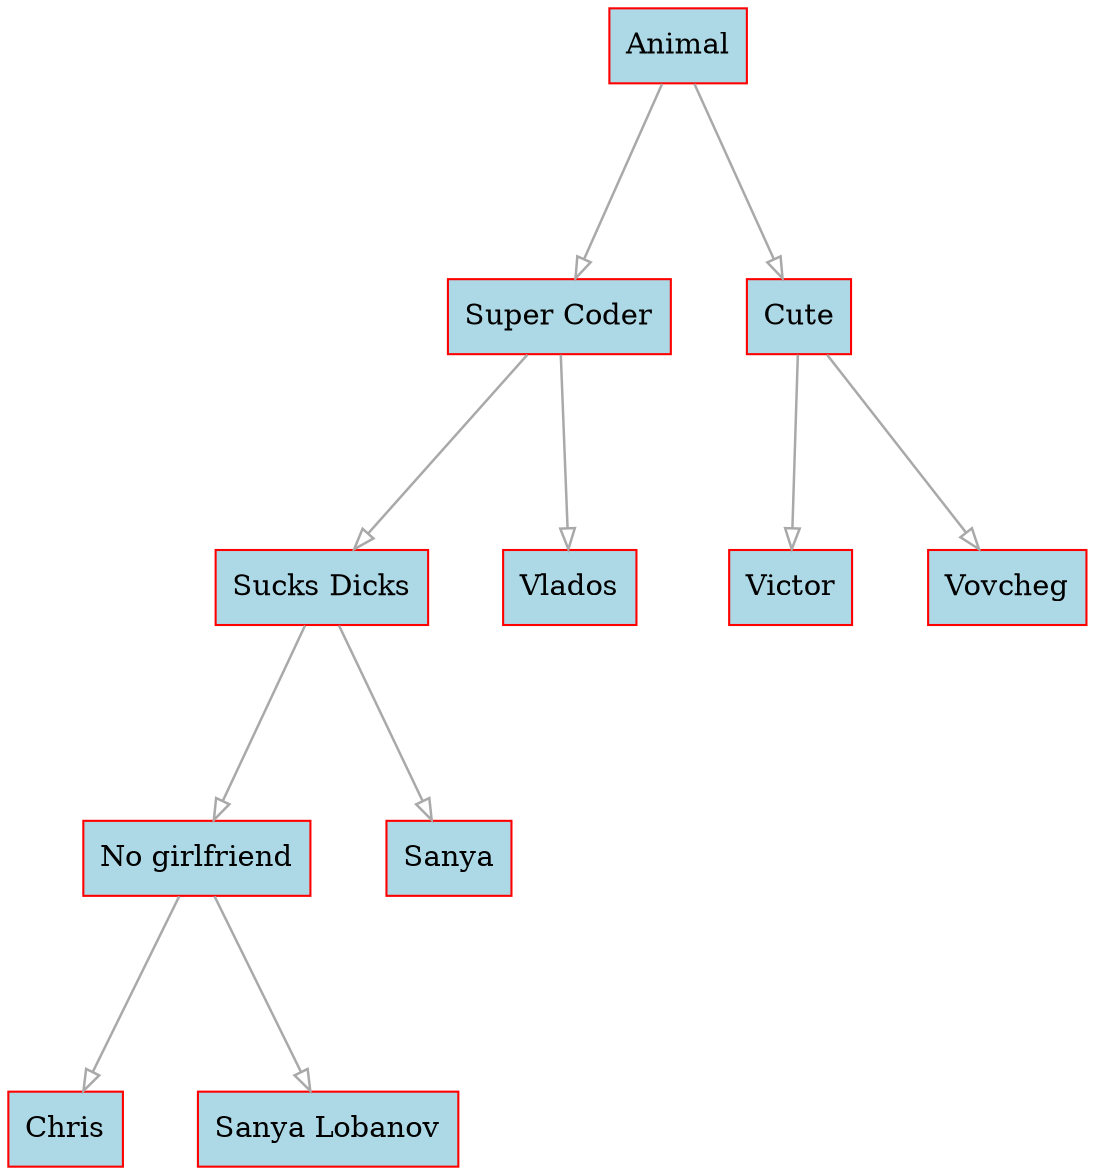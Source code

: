 
    digraph g {
        dpi      = 200;
        fontname = "Comic Sans MS";
        fontsize = 20;
        rankdir   =  TB;
        edge [color = darkgrey, arrowhead = onormal, arrowsize = 1, penwidth = 1.2]
        graph[fillcolor = lightgreen, ranksep = 1.3, nodesep = 0.5,
        style = "rounded, filled",color = green, penwidth = 2]

    Node000002aee3e63940[shape=rectangle, color="red", width=0.2, style="filled",fillcolor="lightblue", label="Animal"] 
 
Node000002aee3e63970[shape=rectangle, color="red", width=0.2, style="filled",fillcolor="lightblue", label="Super Coder"] 
 
Node000002aee3e63f80[shape=rectangle, color="red", width=0.2, style="filled",fillcolor="lightblue", label="Sucks Dicks"] 
 
Node000002aee26a7c50[shape=rectangle, color="red", width=0.2, style="filled",fillcolor="lightblue", label="No girlfriend"] 
 
Node000002aee26a7cf0[shape=rectangle, color="red", width=0.2, style="filled",fillcolor="lightblue", label="Chris"] 
 
Node000002aee26a7d90[shape=rectangle, color="red", width=0.2, style="filled",fillcolor="lightblue", label="Sanya Lobanov"] 
 
Node000002aee26a7e30[shape=rectangle, color="red", width=0.2, style="filled",fillcolor="lightblue", label="Sanya"] 
 
Node000002aee26a7ed0[shape=rectangle, color="red", width=0.2, style="filled",fillcolor="lightblue", label="Vlados"] 
 
Node000002aee26a7f70[shape=rectangle, color="red", width=0.2, style="filled",fillcolor="lightblue", label="Cute"] 
 
Node000002aee26a8010[shape=rectangle, color="red", width=0.2, style="filled",fillcolor="lightblue", label="Victor"] 
 
Node000002aee26a80b0[shape=rectangle, color="red", width=0.2, style="filled",fillcolor="lightblue", label="Vovcheg"] 
 
Node000002aee3e63940->Node000002aee3e63970
Node000002aee3e63970->Node000002aee3e63f80
Node000002aee3e63f80->Node000002aee26a7c50
Node000002aee26a7c50->Node000002aee26a7cf0
Node000002aee26a7c50->Node000002aee26a7d90
Node000002aee3e63f80->Node000002aee26a7e30
Node000002aee3e63970->Node000002aee26a7ed0
Node000002aee3e63940->Node000002aee26a7f70
Node000002aee26a7f70->Node000002aee26a8010
Node000002aee26a7f70->Node000002aee26a80b0
}
